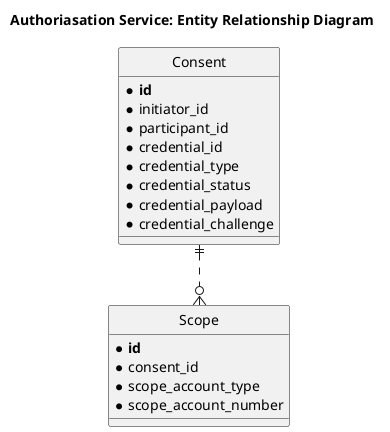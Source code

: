 @startuml

title Authoriasation Service: Entity Relationship Diagram
' hide the spot
hide circle

' avoid problems with angled crows feet
skinparam linetype ortho

entity "Consent" as e01 {
  * **id**
  * initiator_id
  * participant_id
  * credential_id
  * credential_type
  * credential_status
  * credential_payload
  * credential_challenge
}

entity "Scope" as e02 {
  * **id**
  * consent_id
  * scope_account_type
  * scope_account_number
}


e01 ||..o{ e02
@enduml